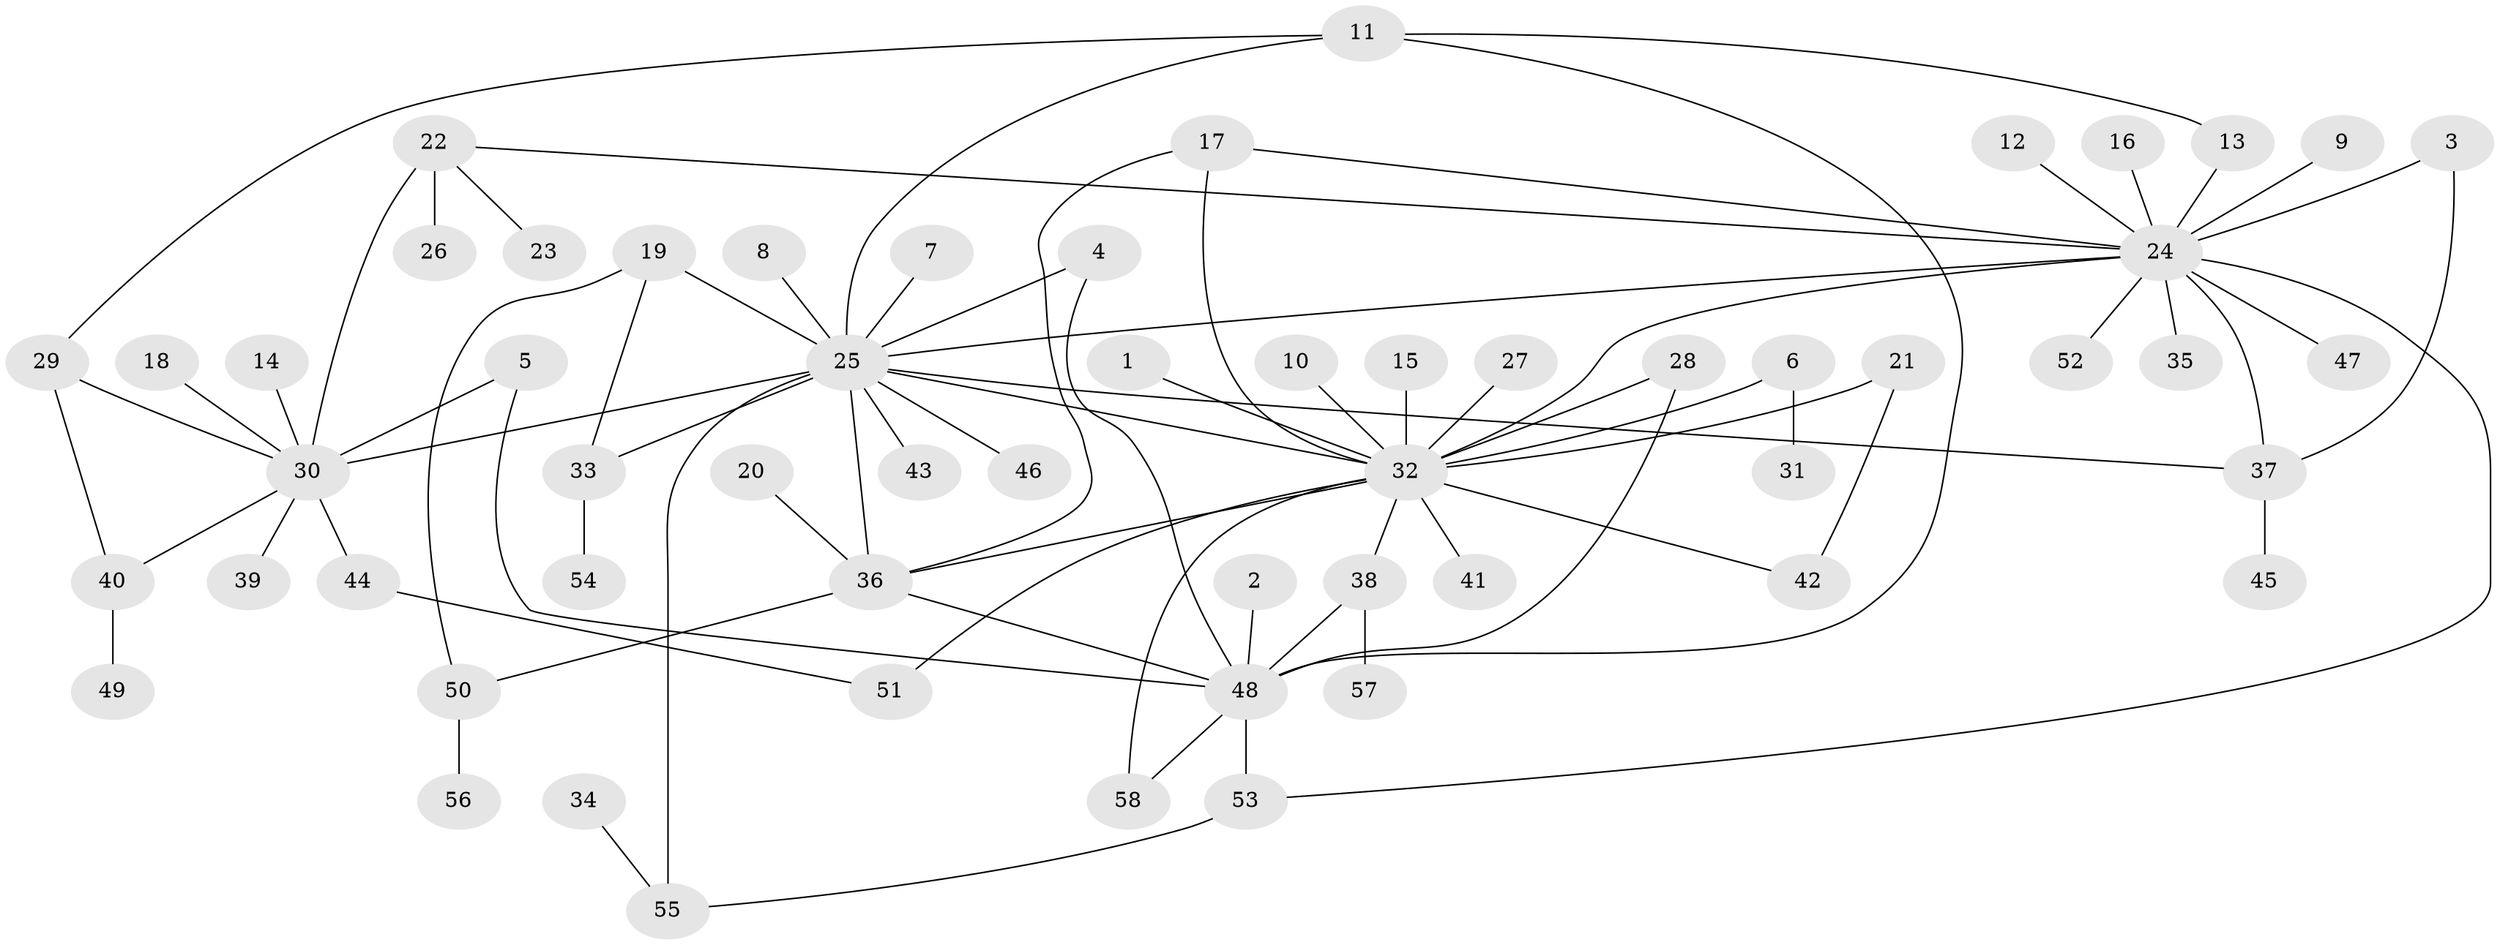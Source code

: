 // original degree distribution, {20: 0.012195121951219513, 19: 0.012195121951219513, 2: 0.2073170731707317, 3: 0.10975609756097561, 10: 0.012195121951219513, 17: 0.012195121951219513, 1: 0.5, 12: 0.012195121951219513, 4: 0.036585365853658534, 7: 0.024390243902439025, 5: 0.04878048780487805, 6: 0.012195121951219513}
// Generated by graph-tools (version 1.1) at 2025/36/03/04/25 23:36:53]
// undirected, 58 vertices, 79 edges
graph export_dot {
  node [color=gray90,style=filled];
  1;
  2;
  3;
  4;
  5;
  6;
  7;
  8;
  9;
  10;
  11;
  12;
  13;
  14;
  15;
  16;
  17;
  18;
  19;
  20;
  21;
  22;
  23;
  24;
  25;
  26;
  27;
  28;
  29;
  30;
  31;
  32;
  33;
  34;
  35;
  36;
  37;
  38;
  39;
  40;
  41;
  42;
  43;
  44;
  45;
  46;
  47;
  48;
  49;
  50;
  51;
  52;
  53;
  54;
  55;
  56;
  57;
  58;
  1 -- 32 [weight=1.0];
  2 -- 48 [weight=1.0];
  3 -- 24 [weight=1.0];
  3 -- 37 [weight=1.0];
  4 -- 25 [weight=1.0];
  4 -- 48 [weight=1.0];
  5 -- 30 [weight=1.0];
  5 -- 48 [weight=1.0];
  6 -- 31 [weight=1.0];
  6 -- 32 [weight=1.0];
  7 -- 25 [weight=1.0];
  8 -- 25 [weight=1.0];
  9 -- 24 [weight=1.0];
  10 -- 32 [weight=1.0];
  11 -- 13 [weight=1.0];
  11 -- 25 [weight=1.0];
  11 -- 29 [weight=1.0];
  11 -- 48 [weight=1.0];
  12 -- 24 [weight=1.0];
  13 -- 24 [weight=1.0];
  14 -- 30 [weight=1.0];
  15 -- 32 [weight=1.0];
  16 -- 24 [weight=1.0];
  17 -- 24 [weight=1.0];
  17 -- 32 [weight=1.0];
  17 -- 36 [weight=1.0];
  18 -- 30 [weight=1.0];
  19 -- 25 [weight=2.0];
  19 -- 33 [weight=1.0];
  19 -- 50 [weight=1.0];
  20 -- 36 [weight=1.0];
  21 -- 32 [weight=2.0];
  21 -- 42 [weight=1.0];
  22 -- 23 [weight=1.0];
  22 -- 24 [weight=1.0];
  22 -- 26 [weight=1.0];
  22 -- 30 [weight=2.0];
  24 -- 25 [weight=1.0];
  24 -- 32 [weight=1.0];
  24 -- 35 [weight=1.0];
  24 -- 37 [weight=1.0];
  24 -- 47 [weight=1.0];
  24 -- 52 [weight=1.0];
  24 -- 53 [weight=1.0];
  25 -- 30 [weight=1.0];
  25 -- 32 [weight=1.0];
  25 -- 33 [weight=1.0];
  25 -- 36 [weight=1.0];
  25 -- 37 [weight=1.0];
  25 -- 43 [weight=1.0];
  25 -- 46 [weight=1.0];
  25 -- 55 [weight=1.0];
  27 -- 32 [weight=1.0];
  28 -- 32 [weight=1.0];
  28 -- 48 [weight=1.0];
  29 -- 30 [weight=1.0];
  29 -- 40 [weight=1.0];
  30 -- 39 [weight=1.0];
  30 -- 40 [weight=1.0];
  30 -- 44 [weight=1.0];
  32 -- 36 [weight=1.0];
  32 -- 38 [weight=1.0];
  32 -- 41 [weight=1.0];
  32 -- 42 [weight=1.0];
  32 -- 51 [weight=1.0];
  32 -- 58 [weight=1.0];
  33 -- 54 [weight=1.0];
  34 -- 55 [weight=1.0];
  36 -- 48 [weight=1.0];
  36 -- 50 [weight=1.0];
  37 -- 45 [weight=1.0];
  38 -- 48 [weight=1.0];
  38 -- 57 [weight=1.0];
  40 -- 49 [weight=1.0];
  44 -- 51 [weight=1.0];
  48 -- 53 [weight=1.0];
  48 -- 58 [weight=1.0];
  50 -- 56 [weight=2.0];
  53 -- 55 [weight=1.0];
}
